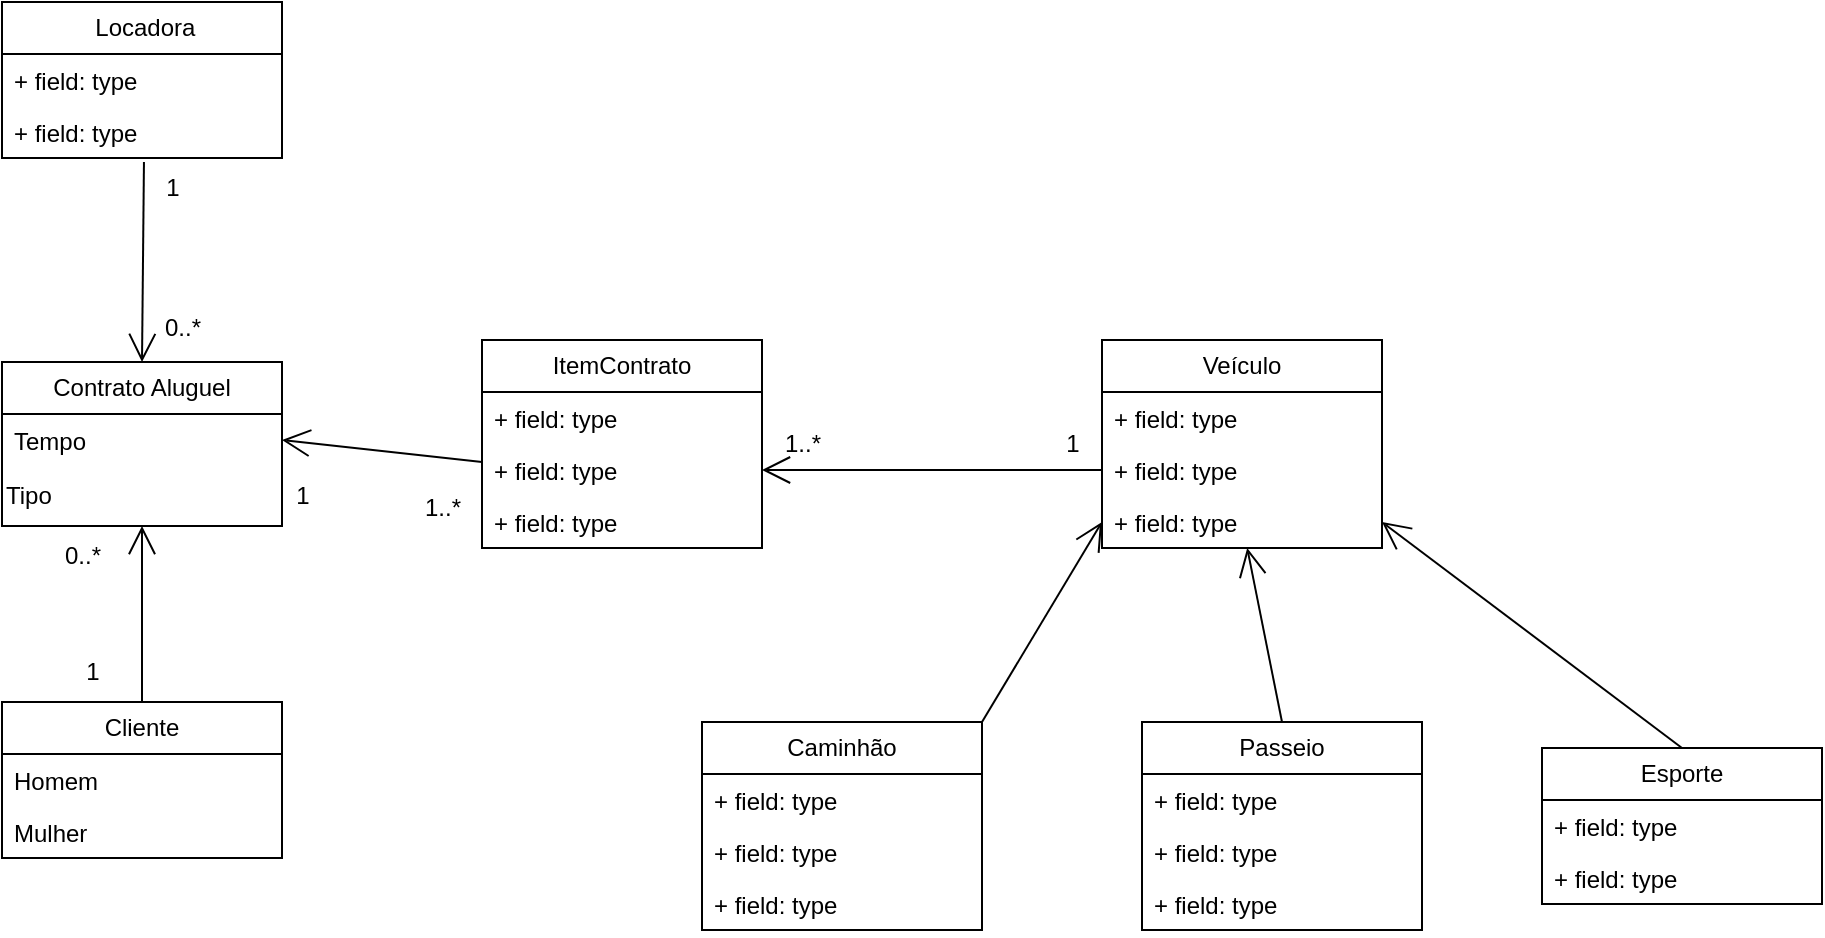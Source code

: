 <mxfile version="23.1.8" type="device">
  <diagram name="Página-1" id="VU3iDdcB2vLo4tSrBYr4">
    <mxGraphModel dx="880" dy="460" grid="1" gridSize="10" guides="1" tooltips="1" connect="1" arrows="1" fold="1" page="1" pageScale="1" pageWidth="827" pageHeight="1169" math="0" shadow="0">
      <root>
        <mxCell id="0" />
        <mxCell id="1" parent="0" />
        <mxCell id="RF2OAIvR0_f5xejXxXXO-1" value="Cliente" style="swimlane;fontStyle=0;childLayout=stackLayout;horizontal=1;startSize=26;fillColor=none;horizontalStack=0;resizeParent=1;resizeParentMax=0;resizeLast=0;collapsible=1;marginBottom=0;whiteSpace=wrap;html=1;" vertex="1" parent="1">
          <mxGeometry x="50" y="440" width="140" height="78" as="geometry">
            <mxRectangle x="30" y="100" width="80" height="30" as="alternateBounds" />
          </mxGeometry>
        </mxCell>
        <mxCell id="RF2OAIvR0_f5xejXxXXO-2" value="Homem" style="text;strokeColor=none;fillColor=none;align=left;verticalAlign=top;spacingLeft=4;spacingRight=4;overflow=hidden;rotatable=0;points=[[0,0.5],[1,0.5]];portConstraint=eastwest;whiteSpace=wrap;html=1;" vertex="1" parent="RF2OAIvR0_f5xejXxXXO-1">
          <mxGeometry y="26" width="140" height="26" as="geometry" />
        </mxCell>
        <mxCell id="RF2OAIvR0_f5xejXxXXO-3" value="Mulher" style="text;strokeColor=none;fillColor=none;align=left;verticalAlign=top;spacingLeft=4;spacingRight=4;overflow=hidden;rotatable=0;points=[[0,0.5],[1,0.5]];portConstraint=eastwest;whiteSpace=wrap;html=1;" vertex="1" parent="RF2OAIvR0_f5xejXxXXO-1">
          <mxGeometry y="52" width="140" height="26" as="geometry" />
        </mxCell>
        <mxCell id="RF2OAIvR0_f5xejXxXXO-9" value="Contrato Aluguel" style="swimlane;fontStyle=0;childLayout=stackLayout;horizontal=1;startSize=26;fillColor=none;horizontalStack=0;resizeParent=1;resizeParentMax=0;resizeLast=0;collapsible=1;marginBottom=0;whiteSpace=wrap;html=1;" vertex="1" parent="1">
          <mxGeometry x="50" y="270" width="140" height="82" as="geometry" />
        </mxCell>
        <mxCell id="RF2OAIvR0_f5xejXxXXO-10" value="Tempo" style="text;strokeColor=none;fillColor=none;align=left;verticalAlign=top;spacingLeft=4;spacingRight=4;overflow=hidden;rotatable=0;points=[[0,0.5],[1,0.5]];portConstraint=eastwest;whiteSpace=wrap;html=1;" vertex="1" parent="RF2OAIvR0_f5xejXxXXO-9">
          <mxGeometry y="26" width="140" height="26" as="geometry" />
        </mxCell>
        <mxCell id="RF2OAIvR0_f5xejXxXXO-22" value="Tipo" style="text;html=1;align=left;verticalAlign=middle;resizable=0;points=[];autosize=1;strokeColor=none;fillColor=none;" vertex="1" parent="RF2OAIvR0_f5xejXxXXO-9">
          <mxGeometry y="52" width="140" height="30" as="geometry" />
        </mxCell>
        <mxCell id="RF2OAIvR0_f5xejXxXXO-13" value="&amp;nbsp;Locadora" style="swimlane;fontStyle=0;childLayout=stackLayout;horizontal=1;startSize=26;fillColor=none;horizontalStack=0;resizeParent=1;resizeParentMax=0;resizeLast=0;collapsible=1;marginBottom=0;whiteSpace=wrap;html=1;" vertex="1" parent="1">
          <mxGeometry x="50" y="90" width="140" height="78" as="geometry" />
        </mxCell>
        <mxCell id="RF2OAIvR0_f5xejXxXXO-15" value="+ field: type" style="text;strokeColor=none;fillColor=none;align=left;verticalAlign=top;spacingLeft=4;spacingRight=4;overflow=hidden;rotatable=0;points=[[0,0.5],[1,0.5]];portConstraint=eastwest;whiteSpace=wrap;html=1;" vertex="1" parent="RF2OAIvR0_f5xejXxXXO-13">
          <mxGeometry y="26" width="140" height="26" as="geometry" />
        </mxCell>
        <mxCell id="RF2OAIvR0_f5xejXxXXO-16" value="+ field: type" style="text;strokeColor=none;fillColor=none;align=left;verticalAlign=top;spacingLeft=4;spacingRight=4;overflow=hidden;rotatable=0;points=[[0,0.5],[1,0.5]];portConstraint=eastwest;whiteSpace=wrap;html=1;" vertex="1" parent="RF2OAIvR0_f5xejXxXXO-13">
          <mxGeometry y="52" width="140" height="26" as="geometry" />
        </mxCell>
        <mxCell id="RF2OAIvR0_f5xejXxXXO-33" value="" style="endArrow=open;endFill=1;endSize=12;html=1;rounded=0;exitX=0.5;exitY=0;exitDx=0;exitDy=0;" edge="1" parent="1" source="RF2OAIvR0_f5xejXxXXO-1" target="RF2OAIvR0_f5xejXxXXO-22">
          <mxGeometry width="160" relative="1" as="geometry">
            <mxPoint x="300" y="280" as="sourcePoint" />
            <mxPoint x="460" y="280" as="targetPoint" />
          </mxGeometry>
        </mxCell>
        <mxCell id="RF2OAIvR0_f5xejXxXXO-34" value="" style="endArrow=open;endFill=1;endSize=12;html=1;rounded=0;exitX=0.507;exitY=1.077;exitDx=0;exitDy=0;exitPerimeter=0;entryX=0.5;entryY=0;entryDx=0;entryDy=0;" edge="1" parent="1" source="RF2OAIvR0_f5xejXxXXO-16" target="RF2OAIvR0_f5xejXxXXO-9">
          <mxGeometry width="160" relative="1" as="geometry">
            <mxPoint x="300" y="280" as="sourcePoint" />
            <mxPoint x="460" y="280" as="targetPoint" />
          </mxGeometry>
        </mxCell>
        <mxCell id="RF2OAIvR0_f5xejXxXXO-35" value="ItemContrato" style="swimlane;fontStyle=0;childLayout=stackLayout;horizontal=1;startSize=26;fillColor=none;horizontalStack=0;resizeParent=1;resizeParentMax=0;resizeLast=0;collapsible=1;marginBottom=0;whiteSpace=wrap;html=1;" vertex="1" parent="1">
          <mxGeometry x="290" y="259" width="140" height="104" as="geometry" />
        </mxCell>
        <mxCell id="RF2OAIvR0_f5xejXxXXO-36" value="+ field: type" style="text;strokeColor=none;fillColor=none;align=left;verticalAlign=top;spacingLeft=4;spacingRight=4;overflow=hidden;rotatable=0;points=[[0,0.5],[1,0.5]];portConstraint=eastwest;whiteSpace=wrap;html=1;" vertex="1" parent="RF2OAIvR0_f5xejXxXXO-35">
          <mxGeometry y="26" width="140" height="26" as="geometry" />
        </mxCell>
        <mxCell id="RF2OAIvR0_f5xejXxXXO-37" value="+ field: type" style="text;strokeColor=none;fillColor=none;align=left;verticalAlign=top;spacingLeft=4;spacingRight=4;overflow=hidden;rotatable=0;points=[[0,0.5],[1,0.5]];portConstraint=eastwest;whiteSpace=wrap;html=1;" vertex="1" parent="RF2OAIvR0_f5xejXxXXO-35">
          <mxGeometry y="52" width="140" height="26" as="geometry" />
        </mxCell>
        <mxCell id="RF2OAIvR0_f5xejXxXXO-38" value="+ field: type" style="text;strokeColor=none;fillColor=none;align=left;verticalAlign=top;spacingLeft=4;spacingRight=4;overflow=hidden;rotatable=0;points=[[0,0.5],[1,0.5]];portConstraint=eastwest;whiteSpace=wrap;html=1;" vertex="1" parent="RF2OAIvR0_f5xejXxXXO-35">
          <mxGeometry y="78" width="140" height="26" as="geometry" />
        </mxCell>
        <mxCell id="RF2OAIvR0_f5xejXxXXO-39" value="Veículo" style="swimlane;fontStyle=0;childLayout=stackLayout;horizontal=1;startSize=26;fillColor=none;horizontalStack=0;resizeParent=1;resizeParentMax=0;resizeLast=0;collapsible=1;marginBottom=0;whiteSpace=wrap;html=1;" vertex="1" parent="1">
          <mxGeometry x="600" y="259" width="140" height="104" as="geometry" />
        </mxCell>
        <mxCell id="RF2OAIvR0_f5xejXxXXO-40" value="+ field: type" style="text;strokeColor=none;fillColor=none;align=left;verticalAlign=top;spacingLeft=4;spacingRight=4;overflow=hidden;rotatable=0;points=[[0,0.5],[1,0.5]];portConstraint=eastwest;whiteSpace=wrap;html=1;" vertex="1" parent="RF2OAIvR0_f5xejXxXXO-39">
          <mxGeometry y="26" width="140" height="26" as="geometry" />
        </mxCell>
        <mxCell id="RF2OAIvR0_f5xejXxXXO-41" value="+ field: type" style="text;strokeColor=none;fillColor=none;align=left;verticalAlign=top;spacingLeft=4;spacingRight=4;overflow=hidden;rotatable=0;points=[[0,0.5],[1,0.5]];portConstraint=eastwest;whiteSpace=wrap;html=1;" vertex="1" parent="RF2OAIvR0_f5xejXxXXO-39">
          <mxGeometry y="52" width="140" height="26" as="geometry" />
        </mxCell>
        <mxCell id="RF2OAIvR0_f5xejXxXXO-42" value="+ field: type" style="text;strokeColor=none;fillColor=none;align=left;verticalAlign=top;spacingLeft=4;spacingRight=4;overflow=hidden;rotatable=0;points=[[0,0.5],[1,0.5]];portConstraint=eastwest;whiteSpace=wrap;html=1;" vertex="1" parent="RF2OAIvR0_f5xejXxXXO-39">
          <mxGeometry y="78" width="140" height="26" as="geometry" />
        </mxCell>
        <mxCell id="RF2OAIvR0_f5xejXxXXO-43" value="" style="endArrow=open;endFill=1;endSize=12;html=1;rounded=0;entryX=1;entryY=0.5;entryDx=0;entryDy=0;" edge="1" parent="1" target="RF2OAIvR0_f5xejXxXXO-10">
          <mxGeometry width="160" relative="1" as="geometry">
            <mxPoint x="290" y="320" as="sourcePoint" />
            <mxPoint x="470" y="280" as="targetPoint" />
          </mxGeometry>
        </mxCell>
        <mxCell id="RF2OAIvR0_f5xejXxXXO-44" value="" style="endArrow=open;endFill=1;endSize=12;html=1;rounded=0;exitX=0;exitY=0.5;exitDx=0;exitDy=0;entryX=1;entryY=0.5;entryDx=0;entryDy=0;" edge="1" parent="1" source="RF2OAIvR0_f5xejXxXXO-41" target="RF2OAIvR0_f5xejXxXXO-37">
          <mxGeometry width="160" relative="1" as="geometry">
            <mxPoint x="310" y="280" as="sourcePoint" />
            <mxPoint x="470" y="280" as="targetPoint" />
          </mxGeometry>
        </mxCell>
        <mxCell id="RF2OAIvR0_f5xejXxXXO-45" value="Caminhão" style="swimlane;fontStyle=0;childLayout=stackLayout;horizontal=1;startSize=26;fillColor=none;horizontalStack=0;resizeParent=1;resizeParentMax=0;resizeLast=0;collapsible=1;marginBottom=0;whiteSpace=wrap;html=1;" vertex="1" parent="1">
          <mxGeometry x="400" y="450" width="140" height="104" as="geometry" />
        </mxCell>
        <mxCell id="RF2OAIvR0_f5xejXxXXO-46" value="+ field: type" style="text;strokeColor=none;fillColor=none;align=left;verticalAlign=top;spacingLeft=4;spacingRight=4;overflow=hidden;rotatable=0;points=[[0,0.5],[1,0.5]];portConstraint=eastwest;whiteSpace=wrap;html=1;" vertex="1" parent="RF2OAIvR0_f5xejXxXXO-45">
          <mxGeometry y="26" width="140" height="26" as="geometry" />
        </mxCell>
        <mxCell id="RF2OAIvR0_f5xejXxXXO-47" value="+ field: type" style="text;strokeColor=none;fillColor=none;align=left;verticalAlign=top;spacingLeft=4;spacingRight=4;overflow=hidden;rotatable=0;points=[[0,0.5],[1,0.5]];portConstraint=eastwest;whiteSpace=wrap;html=1;" vertex="1" parent="RF2OAIvR0_f5xejXxXXO-45">
          <mxGeometry y="52" width="140" height="26" as="geometry" />
        </mxCell>
        <mxCell id="RF2OAIvR0_f5xejXxXXO-48" value="+ field: type" style="text;strokeColor=none;fillColor=none;align=left;verticalAlign=top;spacingLeft=4;spacingRight=4;overflow=hidden;rotatable=0;points=[[0,0.5],[1,0.5]];portConstraint=eastwest;whiteSpace=wrap;html=1;" vertex="1" parent="RF2OAIvR0_f5xejXxXXO-45">
          <mxGeometry y="78" width="140" height="26" as="geometry" />
        </mxCell>
        <mxCell id="RF2OAIvR0_f5xejXxXXO-49" value="Passeio" style="swimlane;fontStyle=0;childLayout=stackLayout;horizontal=1;startSize=26;fillColor=none;horizontalStack=0;resizeParent=1;resizeParentMax=0;resizeLast=0;collapsible=1;marginBottom=0;whiteSpace=wrap;html=1;" vertex="1" parent="1">
          <mxGeometry x="620" y="450" width="140" height="104" as="geometry" />
        </mxCell>
        <mxCell id="RF2OAIvR0_f5xejXxXXO-50" value="+ field: type" style="text;strokeColor=none;fillColor=none;align=left;verticalAlign=top;spacingLeft=4;spacingRight=4;overflow=hidden;rotatable=0;points=[[0,0.5],[1,0.5]];portConstraint=eastwest;whiteSpace=wrap;html=1;" vertex="1" parent="RF2OAIvR0_f5xejXxXXO-49">
          <mxGeometry y="26" width="140" height="26" as="geometry" />
        </mxCell>
        <mxCell id="RF2OAIvR0_f5xejXxXXO-51" value="+ field: type" style="text;strokeColor=none;fillColor=none;align=left;verticalAlign=top;spacingLeft=4;spacingRight=4;overflow=hidden;rotatable=0;points=[[0,0.5],[1,0.5]];portConstraint=eastwest;whiteSpace=wrap;html=1;" vertex="1" parent="RF2OAIvR0_f5xejXxXXO-49">
          <mxGeometry y="52" width="140" height="26" as="geometry" />
        </mxCell>
        <mxCell id="RF2OAIvR0_f5xejXxXXO-52" value="+ field: type" style="text;strokeColor=none;fillColor=none;align=left;verticalAlign=top;spacingLeft=4;spacingRight=4;overflow=hidden;rotatable=0;points=[[0,0.5],[1,0.5]];portConstraint=eastwest;whiteSpace=wrap;html=1;" vertex="1" parent="RF2OAIvR0_f5xejXxXXO-49">
          <mxGeometry y="78" width="140" height="26" as="geometry" />
        </mxCell>
        <mxCell id="RF2OAIvR0_f5xejXxXXO-53" value="Esporte" style="swimlane;fontStyle=0;childLayout=stackLayout;horizontal=1;startSize=26;fillColor=none;horizontalStack=0;resizeParent=1;resizeParentMax=0;resizeLast=0;collapsible=1;marginBottom=0;whiteSpace=wrap;html=1;" vertex="1" parent="1">
          <mxGeometry x="820" y="463" width="140" height="78" as="geometry" />
        </mxCell>
        <mxCell id="RF2OAIvR0_f5xejXxXXO-55" value="+ field: type" style="text;strokeColor=none;fillColor=none;align=left;verticalAlign=top;spacingLeft=4;spacingRight=4;overflow=hidden;rotatable=0;points=[[0,0.5],[1,0.5]];portConstraint=eastwest;whiteSpace=wrap;html=1;" vertex="1" parent="RF2OAIvR0_f5xejXxXXO-53">
          <mxGeometry y="26" width="140" height="26" as="geometry" />
        </mxCell>
        <mxCell id="RF2OAIvR0_f5xejXxXXO-56" value="+ field: type" style="text;strokeColor=none;fillColor=none;align=left;verticalAlign=top;spacingLeft=4;spacingRight=4;overflow=hidden;rotatable=0;points=[[0,0.5],[1,0.5]];portConstraint=eastwest;whiteSpace=wrap;html=1;" vertex="1" parent="RF2OAIvR0_f5xejXxXXO-53">
          <mxGeometry y="52" width="140" height="26" as="geometry" />
        </mxCell>
        <mxCell id="RF2OAIvR0_f5xejXxXXO-57" value="" style="endArrow=open;endFill=1;endSize=12;html=1;rounded=0;exitX=0.5;exitY=0;exitDx=0;exitDy=0;" edge="1" parent="1" source="RF2OAIvR0_f5xejXxXXO-49" target="RF2OAIvR0_f5xejXxXXO-42">
          <mxGeometry width="160" relative="1" as="geometry">
            <mxPoint x="460" y="380" as="sourcePoint" />
            <mxPoint x="620" y="380" as="targetPoint" />
          </mxGeometry>
        </mxCell>
        <mxCell id="RF2OAIvR0_f5xejXxXXO-58" value="" style="endArrow=open;endFill=1;endSize=12;html=1;rounded=0;exitX=1;exitY=0;exitDx=0;exitDy=0;entryX=0;entryY=0.5;entryDx=0;entryDy=0;" edge="1" parent="1" source="RF2OAIvR0_f5xejXxXXO-45" target="RF2OAIvR0_f5xejXxXXO-42">
          <mxGeometry width="160" relative="1" as="geometry">
            <mxPoint x="460" y="380" as="sourcePoint" />
            <mxPoint x="620" y="380" as="targetPoint" />
          </mxGeometry>
        </mxCell>
        <mxCell id="RF2OAIvR0_f5xejXxXXO-59" value="" style="endArrow=open;endFill=1;endSize=12;html=1;rounded=0;exitX=0.5;exitY=0;exitDx=0;exitDy=0;entryX=1;entryY=0.5;entryDx=0;entryDy=0;" edge="1" parent="1" source="RF2OAIvR0_f5xejXxXXO-53" target="RF2OAIvR0_f5xejXxXXO-42">
          <mxGeometry width="160" relative="1" as="geometry">
            <mxPoint x="460" y="380" as="sourcePoint" />
            <mxPoint x="620" y="380" as="targetPoint" />
          </mxGeometry>
        </mxCell>
        <mxCell id="RF2OAIvR0_f5xejXxXXO-60" value="1" style="text;html=1;align=center;verticalAlign=middle;resizable=0;points=[];autosize=1;strokeColor=none;fillColor=none;" vertex="1" parent="1">
          <mxGeometry x="120" y="168" width="30" height="30" as="geometry" />
        </mxCell>
        <mxCell id="RF2OAIvR0_f5xejXxXXO-61" value="0..*" style="text;html=1;align=center;verticalAlign=middle;resizable=0;points=[];autosize=1;strokeColor=none;fillColor=none;" vertex="1" parent="1">
          <mxGeometry x="120" y="238" width="40" height="30" as="geometry" />
        </mxCell>
        <mxCell id="RF2OAIvR0_f5xejXxXXO-62" value="1" style="text;html=1;align=center;verticalAlign=middle;resizable=0;points=[];autosize=1;strokeColor=none;fillColor=none;" vertex="1" parent="1">
          <mxGeometry x="130" y="322" width="140" height="30" as="geometry" />
        </mxCell>
        <mxCell id="RF2OAIvR0_f5xejXxXXO-63" value="1..*" style="text;html=1;align=center;verticalAlign=middle;resizable=0;points=[];autosize=1;strokeColor=none;fillColor=none;" vertex="1" parent="1">
          <mxGeometry x="250" y="328" width="40" height="30" as="geometry" />
        </mxCell>
        <mxCell id="RF2OAIvR0_f5xejXxXXO-64" value="0..*" style="text;html=1;align=center;verticalAlign=middle;resizable=0;points=[];autosize=1;strokeColor=none;fillColor=none;" vertex="1" parent="1">
          <mxGeometry x="70" y="352" width="40" height="30" as="geometry" />
        </mxCell>
        <mxCell id="RF2OAIvR0_f5xejXxXXO-65" value="1" style="text;html=1;align=center;verticalAlign=middle;resizable=0;points=[];autosize=1;strokeColor=none;fillColor=none;" vertex="1" parent="1">
          <mxGeometry x="80" y="410" width="30" height="30" as="geometry" />
        </mxCell>
        <mxCell id="RF2OAIvR0_f5xejXxXXO-66" value="1..*" style="text;html=1;align=center;verticalAlign=middle;resizable=0;points=[];autosize=1;strokeColor=none;fillColor=none;" vertex="1" parent="1">
          <mxGeometry x="430" y="296" width="40" height="30" as="geometry" />
        </mxCell>
        <mxCell id="RF2OAIvR0_f5xejXxXXO-67" value="1" style="text;html=1;align=center;verticalAlign=middle;resizable=0;points=[];autosize=1;strokeColor=none;fillColor=none;" vertex="1" parent="1">
          <mxGeometry x="570" y="296" width="30" height="30" as="geometry" />
        </mxCell>
      </root>
    </mxGraphModel>
  </diagram>
</mxfile>
